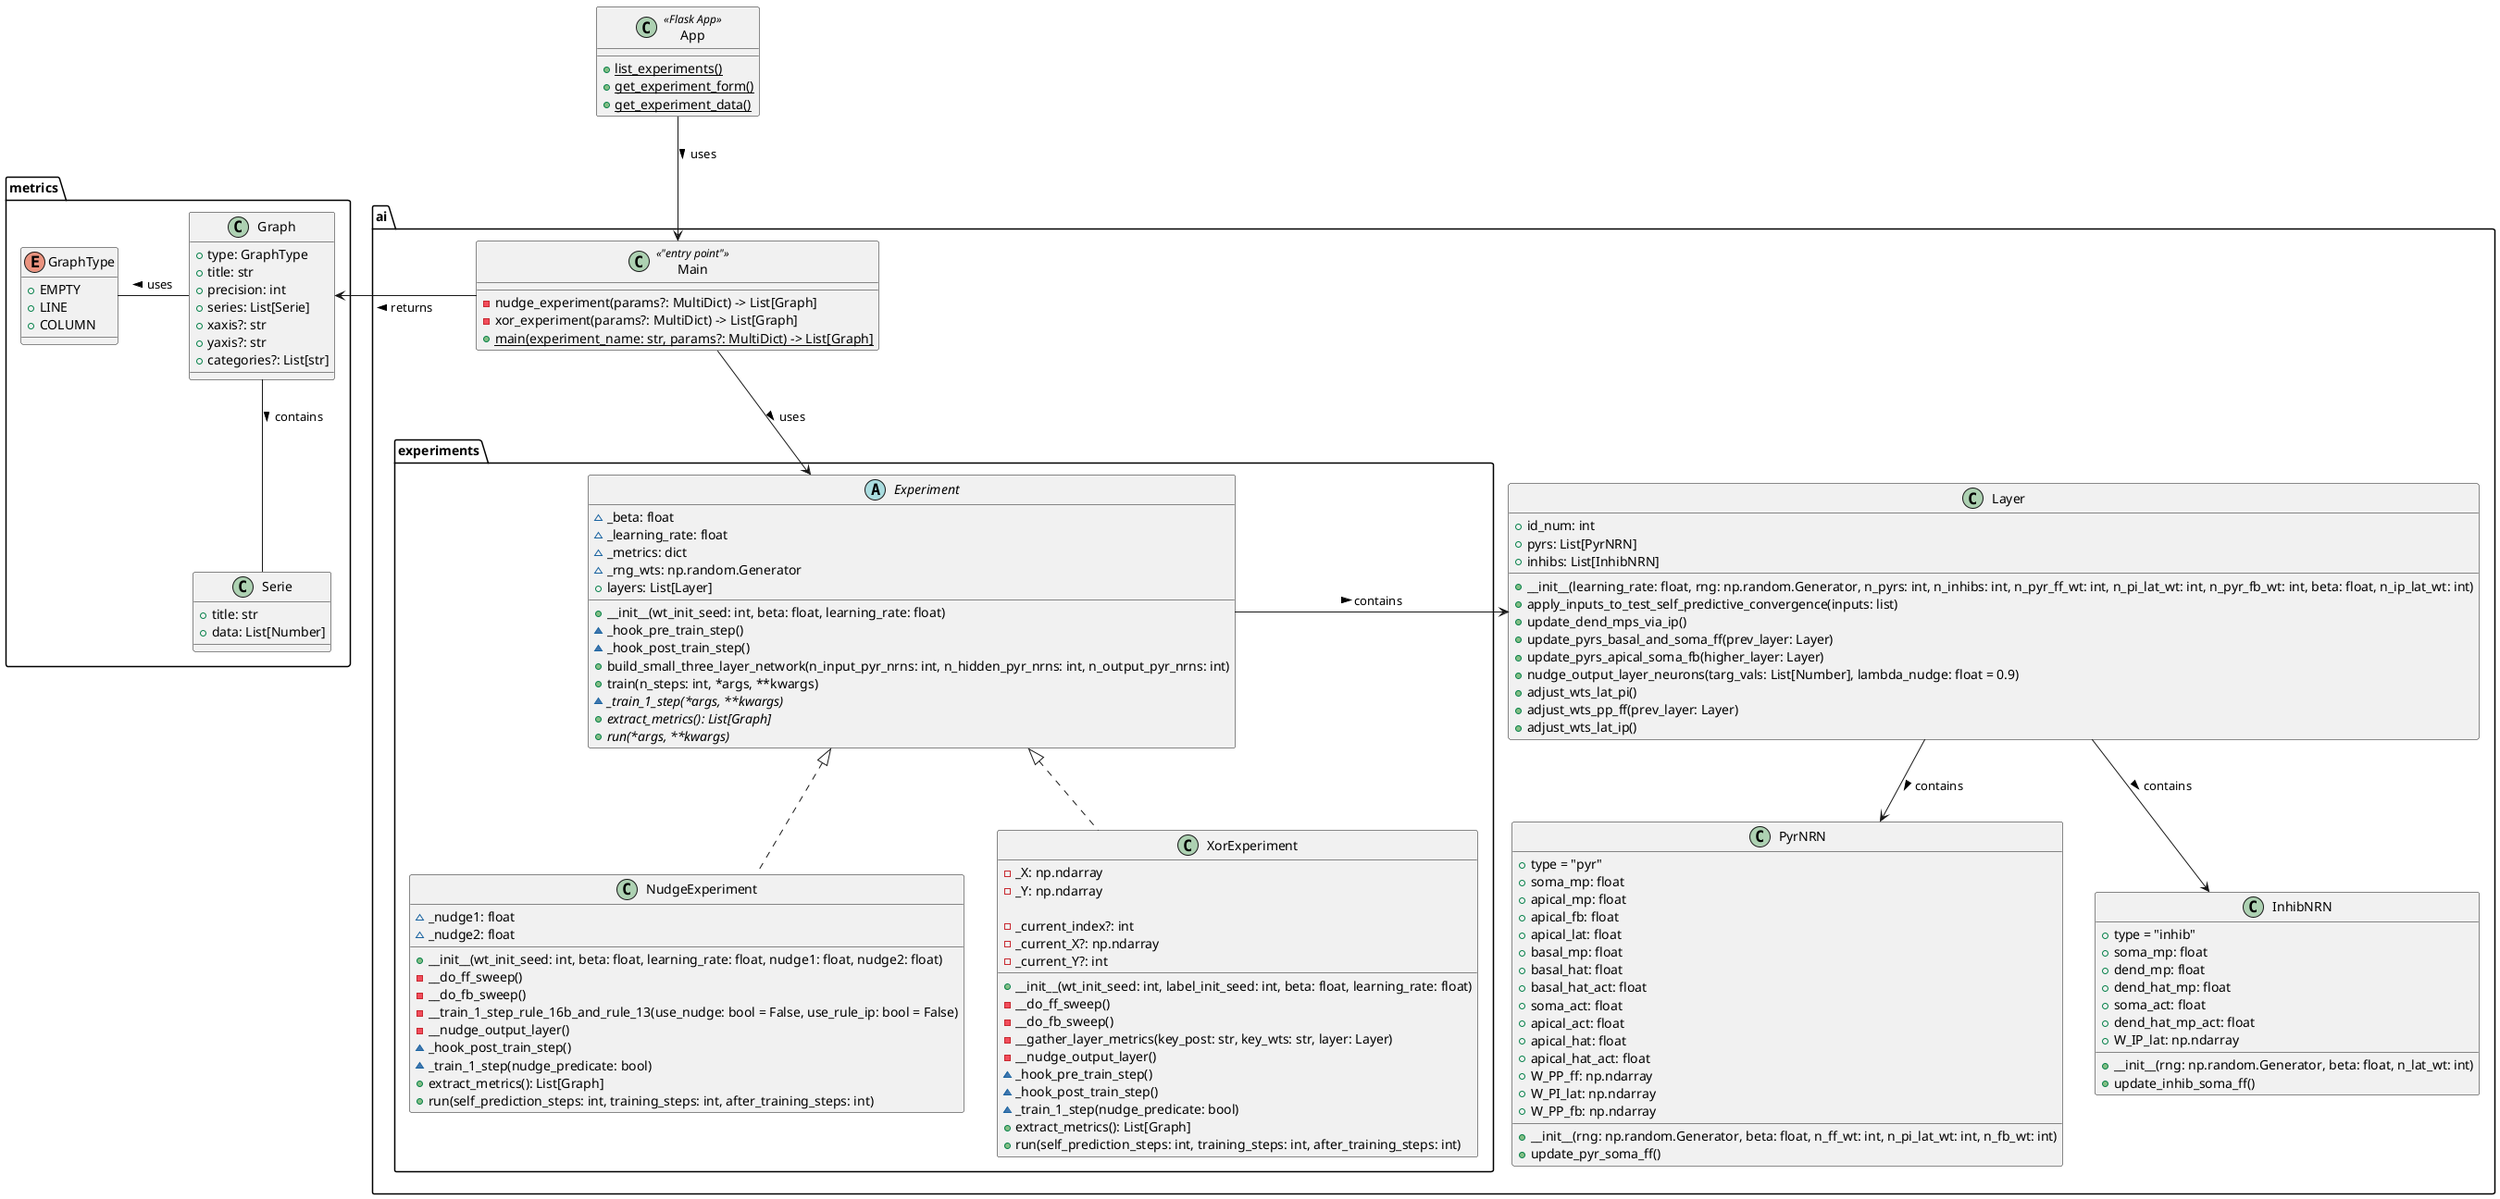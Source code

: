 @startuml
package "metrics" {
    class "Graph" {
        + type: GraphType
        + title: str
        + precision: int
        + series: List[Serie]
        + xaxis?: str
        + yaxis?: str
        + categories?: List[str]
    }

    enum "GraphType" {
        + EMPTY
        + LINE
        + COLUMN
    }

    class "Serie" {
        + title: str
        + data: List[Number]
    }

    "GraphType" - "Graph" : < uses
    "Graph" -- "Serie" : > contains
}

package "ai" {
    package "experiments" {
        abstract class "Experiment" {
            ~ _beta: float
            ~ _learning_rate: float
            ~ _metrics: dict
            ~ _rng_wts: np.random.Generator
            + layers: List[Layer]
            + __init__(wt_init_seed: int, beta: float, learning_rate: float)
            ~ _hook_pre_train_step()
            ~ _hook_post_train_step()
            + build_small_three_layer_network(n_input_pyr_nrns: int, n_hidden_pyr_nrns: int, n_output_pyr_nrns: int)
            + train(n_steps: int, *args, **kwargs)
            ~ {abstract} _train_1_step(*args, **kwargs)
            + {abstract} extract_metrics(): List[Graph]
            + {abstract} run(*args, **kwargs)
        }

        class "NudgeExperiment" implements "Experiment" {
            ~ _nudge1: float
            ~ _nudge2: float
            + __init__(wt_init_seed: int, beta: float, learning_rate: float, nudge1: float, nudge2: float)
            - __do_ff_sweep()
            - __do_fb_sweep()
            - __train_1_step_rule_16b_and_rule_13(use_nudge: bool = False, use_rule_ip: bool = False)
            - __nudge_output_layer()
            ~ _hook_post_train_step()
            ~ _train_1_step(nudge_predicate: bool)
            + extract_metrics(): List[Graph]
            + run(self_prediction_steps: int, training_steps: int, after_training_steps: int)
        }

        class "XorExperiment" implements "Experiment" {
            - _X: np.ndarray
            - _Y: np.ndarray

            - _current_index?: int
            - _current_X?: np.ndarray
            - _current_Y?: int

            + __init__(wt_init_seed: int, label_init_seed: int, beta: float, learning_rate: float)
            - __do_ff_sweep()
            - __do_fb_sweep()
            - __gather_layer_metrics(key_post: str, key_wts: str, layer: Layer)
            - __nudge_output_layer()
            ~ _hook_pre_train_step()
            ~ _hook_post_train_step()
            ~ _train_1_step(nudge_predicate: bool)
            + extract_metrics(): List[Graph]
            + run(self_prediction_steps: int, training_steps: int, after_training_steps: int)
        }
    }

    class "Layer" {
        + id_num: int
        + pyrs: List[PyrNRN]
        + inhibs: List[InhibNRN]
        + __init__(learning_rate: float, rng: np.random.Generator, n_pyrs: int, n_inhibs: int, n_pyr_ff_wt: int, n_pi_lat_wt: int, n_pyr_fb_wt: int, beta: float, n_ip_lat_wt: int)
        + apply_inputs_to_test_self_predictive_convergence(inputs: list)
        + update_dend_mps_via_ip()
        + update_pyrs_basal_and_soma_ff(prev_layer: Layer)
        + update_pyrs_apical_soma_fb(higher_layer: Layer)
        + nudge_output_layer_neurons(targ_vals: List[Number], lambda_nudge: float = 0.9)
        + adjust_wts_lat_pi()
        + adjust_wts_pp_ff(prev_layer: Layer)
        + adjust_wts_lat_ip()
    }

    class "PyrNRN" {
        + type = "pyr"
        + soma_mp: float
        + apical_mp: float
        + apical_fb: float
        + apical_lat: float
        + basal_mp: float
        + basal_hat: float
        + basal_hat_act: float
        + soma_act: float
        + apical_act: float
        + apical_hat: float
        + apical_hat_act: float
        + W_PP_ff: np.ndarray
        + W_PI_lat: np.ndarray
        + W_PP_fb: np.ndarray
        + __init__(rng: np.random.Generator, beta: float, n_ff_wt: int, n_pi_lat_wt: int, n_fb_wt: int)
        + update_pyr_soma_ff()
    }

    class "InhibNRN" {
        + type = "inhib"
        + soma_mp: float
        + dend_mp: float
        + dend_hat_mp: float
        + soma_act: float
        + dend_hat_mp_act: float
        + W_IP_lat: np.ndarray
        + __init__(rng: np.random.Generator, beta: float, n_lat_wt: int)
        + update_inhib_soma_ff()
    }

    class "Main" << "entry point" >> {
        - nudge_experiment(params?: MultiDict) -> List[Graph]
        - xor_experiment(params?: MultiDict) -> List[Graph]
        + {static} main(experiment_name: str, params?: MultiDict) -> List[Graph]
    }

    "Experiment" -> "Layer" : > contains
    "Layer" --> "PyrNRN" : > contains
    "Layer" --> "InhibNRN" : > contains
    "Main" --> "Experiment" : > uses
}

class "App" << Flask App >> {
    + {static} list_experiments()
    + {static} get_experiment_form()
    + {static} get_experiment_data()
}

"App" --> "ai.Main" : > uses
"metrics.Graph" <- "ai.Main" : < returns
@enduml